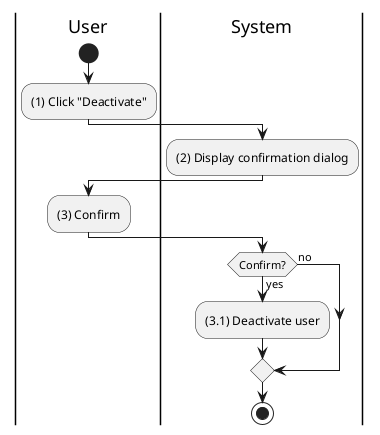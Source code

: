 @startuml user-deactivate
|u|User
|s|System

|u|
start
:(1) Click "Deactivate";

|s|
:(2) Display confirmation dialog;

|u|
:(3) Confirm;
|s|
if (Confirm?) then (yes)
    :(3.1) Deactivate user;
else (no)
endif
stop
@enduml